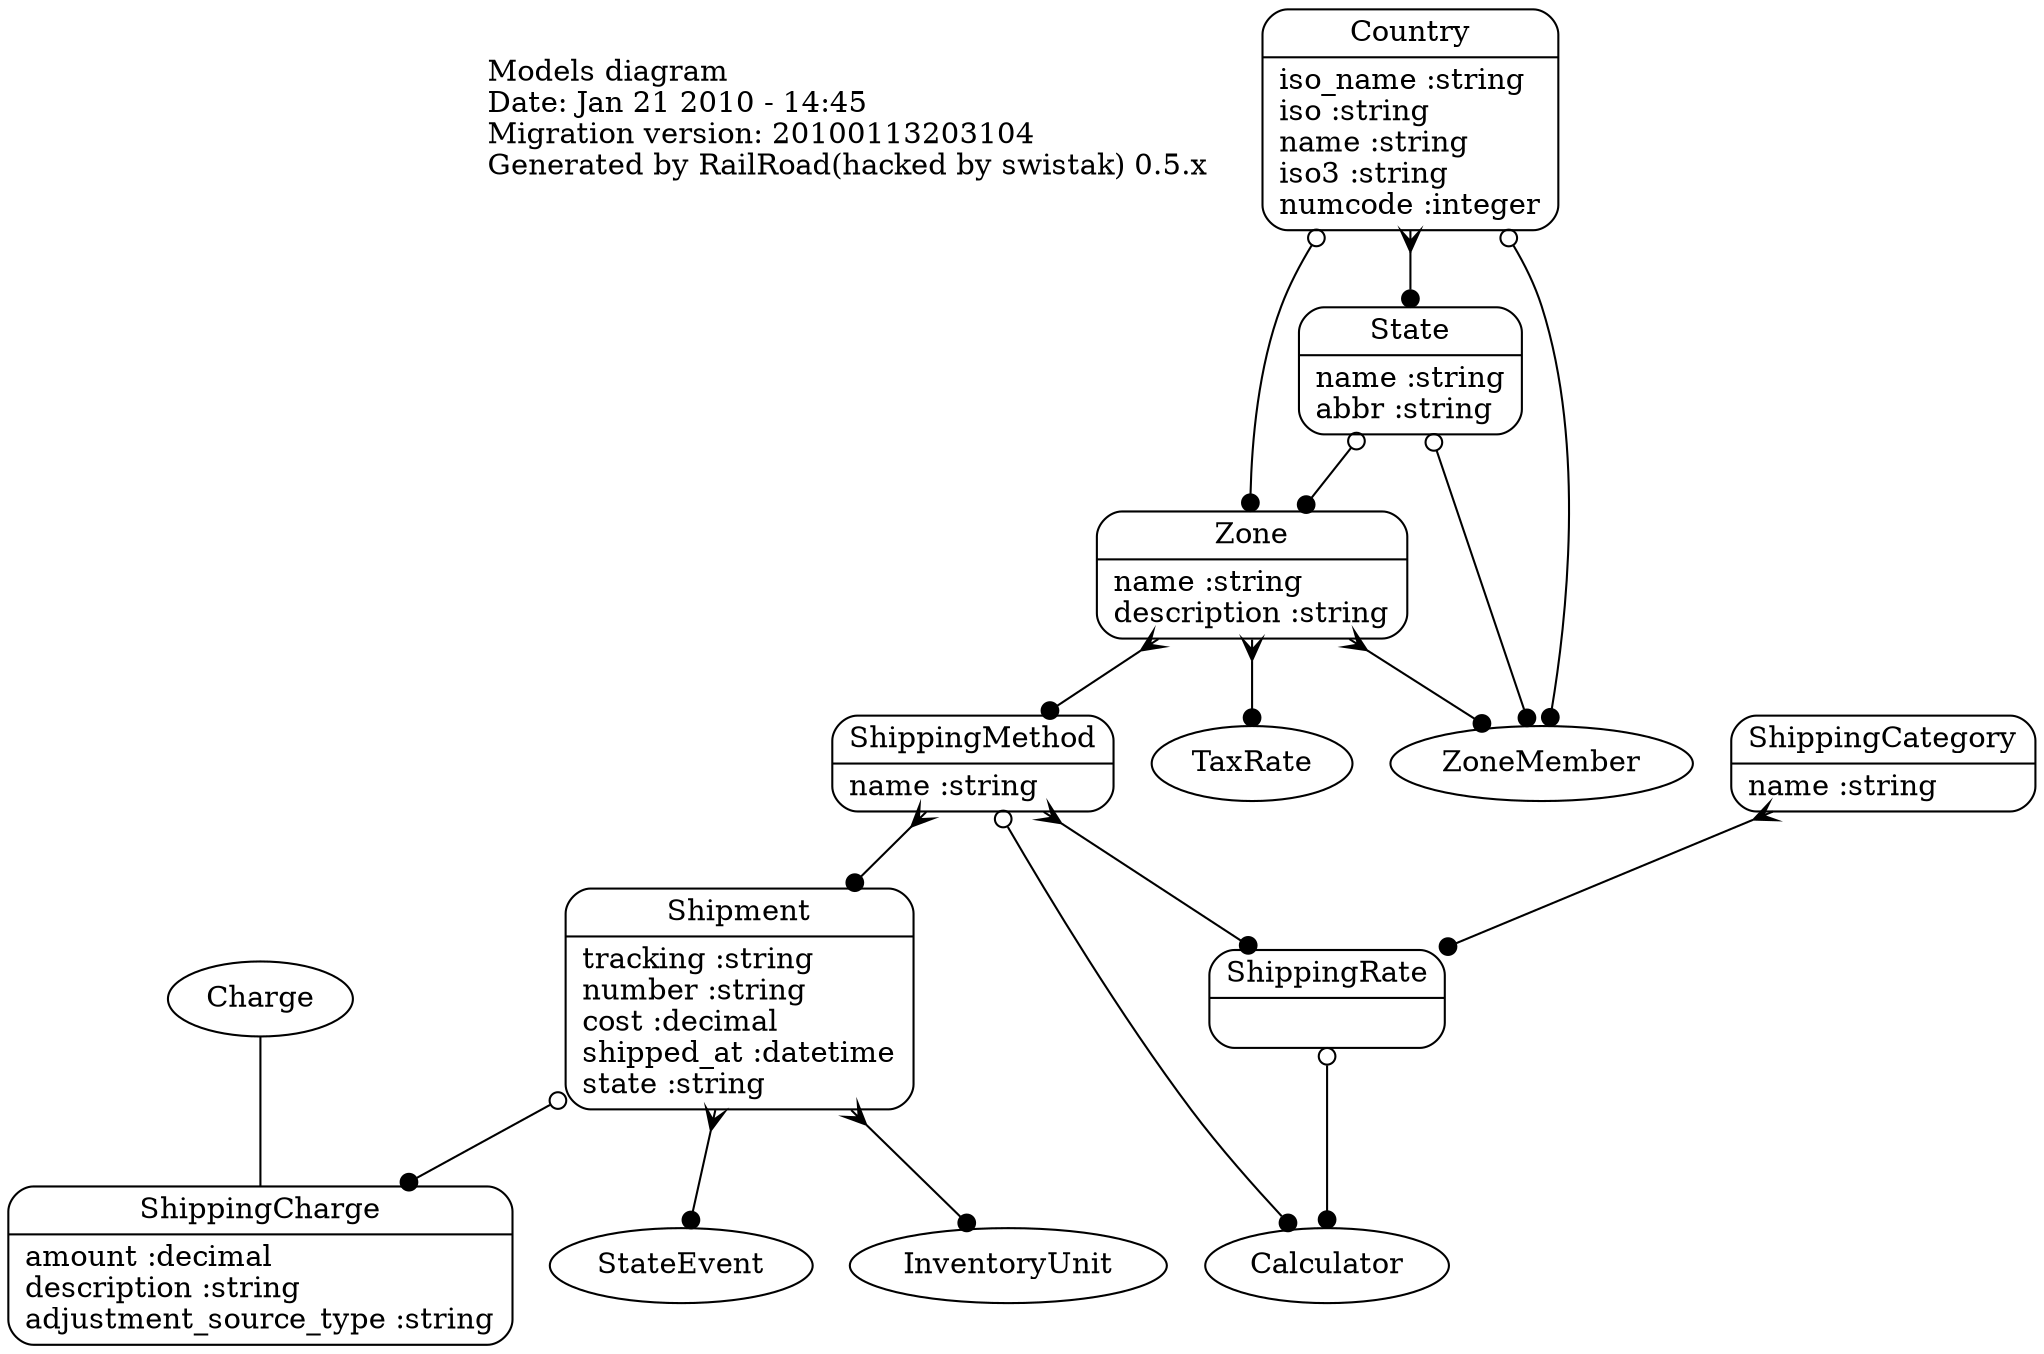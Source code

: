digraph models_diagram {
	graph[overlap=false, splines=true]
	_diagram_info [shape="plaintext", label="Models diagram\lDate: Jan 21 2010 - 14:45\lMigration version: 20100113203104\lGenerated by RailRoad(hacked by swistak) 0.5.x\l", fontsize=14]
	"ShippingRate" [shape=Mrecord, label="{ShippingRate|\l}"]
	"ShippingCategory" [shape=Mrecord, label="{ShippingCategory|name :string\l}"]
	"ShippingMethod" [shape=Mrecord, label="{ShippingMethod|name :string\l}"]
	"ShippingCharge" [shape=Mrecord, label="{ShippingCharge|amount :decimal\ldescription :string\ladjustment_source_type :string\l}"]
	"Shipment" [shape=Mrecord, label="{Shipment|tracking :string\lnumber :string\lcost :decimal\lshipped_at :datetime\lstate :string\l}"]
	"Zone" [shape=Mrecord, label="{Zone|name :string\ldescription :string\l}"]
	"Country" [shape=Mrecord, label="{Country|iso_name :string\liso :string\lname :string\liso3 :string\lnumcode :integer\l}"]
	"State" [shape=Mrecord, label="{State|name :string\labbr :string\l}"]
	"ShippingRate" -> "Calculator" [arrowtail=odot, arrowhead=dot, dir=both]
	"ShippingCategory" -> "ShippingRate" [arrowtail=crow, arrowhead=dot, dir=both]
	"ShippingMethod" -> "Calculator" [arrowtail=odot, arrowhead=dot, dir=both]
	"ShippingMethod" -> "Shipment" [arrowtail=crow, arrowhead=dot, dir=both]
	"ShippingMethod" -> "ShippingRate" [arrowtail=crow, arrowhead=dot, dir=both]
	"Charge" -> "ShippingCharge" [label="", arrowhead="none", arrowtail="onormal"]
	"Shipment" -> "InventoryUnit" [arrowtail=crow, arrowhead=dot, dir=both]
	"Shipment" -> "StateEvent" [arrowtail=crow, arrowhead=dot, dir=both]
	"Shipment" -> "ShippingCharge" [arrowtail=odot, arrowhead=dot, dir=both]
	"Zone" -> "ShippingMethod" [arrowtail=crow, arrowhead=dot, dir=both]
	"Zone" -> "ZoneMember" [arrowtail=crow, arrowhead=dot, dir=both]
	"Zone" -> "TaxRate" [arrowtail=crow, arrowhead=dot, dir=both]
	"Country" -> "State" [arrowtail=crow, arrowhead=dot, dir=both]
	"Country" -> "ZoneMember" [arrowtail=odot, arrowhead=dot, dir=both]
	"Country" -> "Zone" [arrowtail=odot, arrowhead=dot, dir=both]
	"State" -> "ZoneMember" [arrowtail=odot, arrowhead=dot, dir=both]
	"State" -> "Zone" [arrowtail=odot, arrowhead=dot, dir=both]
}
